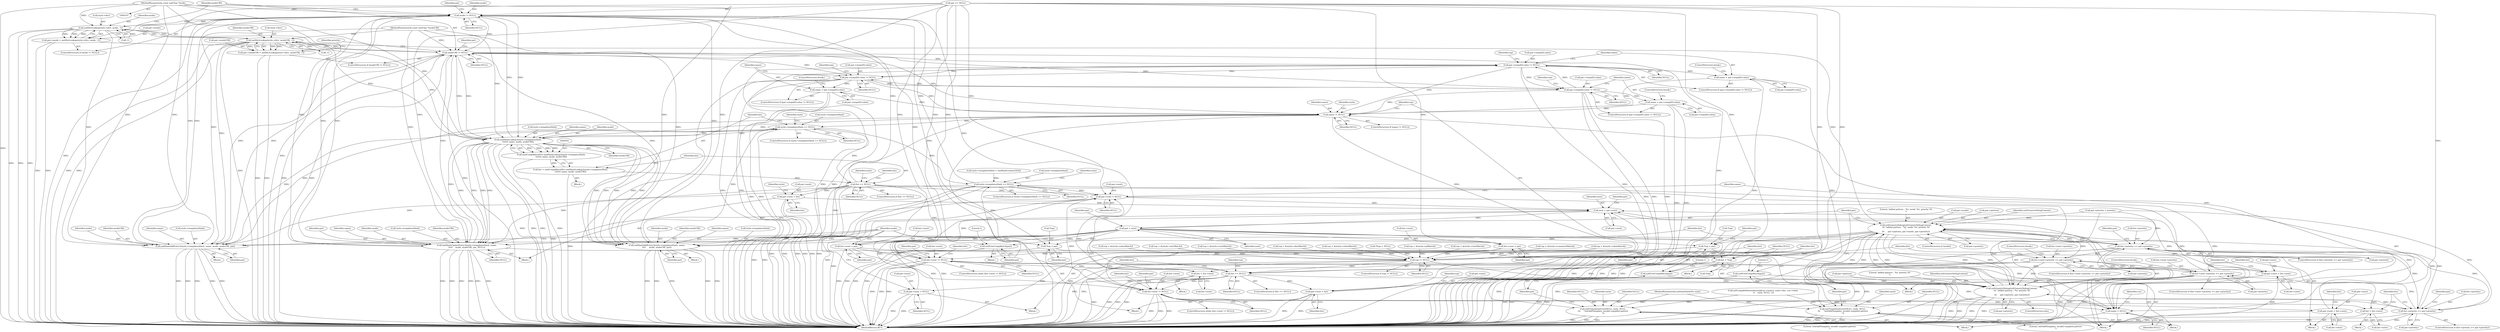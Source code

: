 digraph "0_Chrome_96dbafe288dbe2f0cc45fa3c39daf6d0c37acbab_23@pointer" {
"1000110" [label="(MethodParameterIn,const xmlChar *mode)"];
"1000264" [label="(Call,mode != NULL)"];
"1000271" [label="(Call,xmlDictLookup(style->dict, mode, -1))"];
"1000267" [label="(Call,pat->mode = xmlDictLookup(style->dict, mode, -1))"];
"1000679" [label="(Call,xsltGenericDebug(xsltGenericDebugContext,\n\t\t\t \"added pattern : '%s' mode '%s' priority %f\n\",\n\t\t\t     pat->pattern, pat->mode, pat->priority))"];
"1000526" [label="(Call,list->priority <= pat->priority)"];
"1000558" [label="(Call,list->next->priority <= pat->priority)"];
"1000638" [label="(Call,list->next->priority <= pat->priority)"];
"1000692" [label="(Call,xsltGenericDebug(xsltGenericDebugContext,\n\t\t\t \"added pattern : '%s' priority %f\n\",\n\t\t\t     pat->pattern, pat->priority))"];
"1000611" [label="(Call,list->priority <= pat->priority)"];
"1000286" [label="(Call,xmlDictLookup(style->dict, modeURI, -1))"];
"1000279" [label="(Call,modeURI != NULL)"];
"1000313" [label="(Call,pat->steps[0].value != NULL)"];
"1000322" [label="(Call,name = pat->steps[0].value)"];
"1000460" [label="(Call,name != NULL)"];
"1000465" [label="(Call,style->templatesHash == NULL)"];
"1000478" [label="(Call,style->templatesHash == NULL)"];
"1000254" [label="(Call,pat->next = NULL)"];
"1000249" [label="(Call,next = pat->next)"];
"1000701" [label="(Call,pat = next)"];
"1000381" [label="(Call,xsltFreeCompMatch(pat))"];
"1000484" [label="(Call,xsltFreeCompMatch(pat))"];
"1000489" [label="(Call,xmlHashAddEntry3(style->templatesHash, name, mode, modeURI, pat))"];
"1000515" [label="(Call,xmlHashAddEntry3(style->templatesHash, name,\n\t\t\t\t     mode, modeURI, pat))"];
"1000539" [label="(Call,xmlHashUpdateEntry3(style->templatesHash, name,\n\t\t\t\t\t    mode, modeURI, pat, NULL))"];
"1000259" [label="(Call,name = NULL)"];
"1000580" [label="(Call,list->next = pat)"];
"1000551" [label="(Call,list->next != NULL)"];
"1000568" [label="(Call,list = list->next)"];
"1000573" [label="(Call,pat->next = list->next)"];
"1000631" [label="(Call,list->next != NULL)"];
"1000648" [label="(Call,list = list->next)"];
"1000653" [label="(Call,pat->next = list->next)"];
"1000600" [label="(Call,*top = pat)"];
"1000591" [label="(Call,list = *top)"];
"1000596" [label="(Call,list == NULL)"];
"1000604" [label="(Call,pat->next = NULL)"];
"1000619" [label="(Call,pat->next = list)"];
"1000624" [label="(Call,*top = pat)"];
"1000660" [label="(Call,list->next = pat)"];
"1000672" [label="(Call,xsltFreeCompMatch(pat))"];
"1000503" [label="(Call,xmlHashLookup3(style->templatesHash,\n\t\t\t\t\t\t\t name, mode, modeURI))"];
"1000501" [label="(Call,(xsltCompMatchPtr) xmlHashLookup3(style->templatesHash,\n\t\t\t\t\t\t\t name, mode, modeURI))"];
"1000499" [label="(Call,list = (xsltCompMatchPtr) xmlHashLookup3(style->templatesHash,\n\t\t\t\t\t\t\t name, mode, modeURI))"];
"1000511" [label="(Call,list == NULL)"];
"1000534" [label="(Call,pat->next = list)"];
"1000587" [label="(Call,top != NULL)"];
"1000667" [label="(Call,xsltTransformError(NULL, style, NULL,\n\t\t\t     \"xsltAddTemplate: invalid compiled pattern\n\"))"];
"1000388" [label="(Call,pat->steps[0].value != NULL)"];
"1000397" [label="(Call,name = pat->steps[0].value)"];
"1000433" [label="(Call,pat->steps[0].value != NULL)"];
"1000442" [label="(Call,name = pat->steps[0].value)"];
"1000376" [label="(Call,xsltTransformError(NULL, style, NULL,\n\t\t\t     \"xsltAddTemplate: invalid compiled pattern\n\"))"];
"1000282" [label="(Call,pat->modeURI = xmlDictLookup(style->dict, modeURI, -1))"];
"1000587" [label="(Call,top != NULL)"];
"1000670" [label="(Identifier,NULL)"];
"1000604" [label="(Call,pat->next = NULL)"];
"1000538" [label="(Identifier,list)"];
"1000496" [label="(Identifier,pat)"];
"1000520" [label="(Identifier,mode)"];
"1000605" [label="(Call,pat->next)"];
"1000695" [label="(Call,pat->pattern)"];
"1000510" [label="(ControlStructure,if (list == NULL))"];
"1000701" [label="(Call,pat = next)"];
"1000295" [label="(Identifier,priority)"];
"1000433" [label="(Call,pat->steps[0].value != NULL)"];
"1000611" [label="(Call,list->priority <= pat->priority)"];
"1000588" [label="(Identifier,top)"];
"1000593" [label="(Call,*top)"];
"1000377" [label="(Identifier,NULL)"];
"1000464" [label="(ControlStructure,if (style->templatesHash == NULL))"];
"1000610" [label="(ControlStructure,if (list->priority <= pat->priority))"];
"1000521" [label="(Identifier,modeURI)"];
"1000546" [label="(Identifier,pat)"];
"1000108" [label="(MethodParameterIn,xsltStylesheetPtr style)"];
"1000677" [label="(ControlStructure,if (mode))"];
"1000310" [label="(Block,)"];
"1000396" [label="(Identifier,NULL)"];
"1000493" [label="(Identifier,name)"];
"1000557" [label="(ControlStructure,if (list->next->priority <= pat->priority))"];
"1000601" [label="(Call,*top)"];
"1000341" [label="(Call,top = &(style->elemMatch))"];
"1000378" [label="(Identifier,style)"];
"1000688" [label="(Call,pat->priority)"];
"1000269" [label="(Identifier,pat)"];
"1000512" [label="(Identifier,list)"];
"1000287" [label="(Call,style->dict)"];
"1000541" [label="(Identifier,style)"];
"1000258" [label="(Identifier,NULL)"];
"1000522" [label="(Identifier,pat)"];
"1000332" [label="(Call,top = &(style->attrMatch))"];
"1000681" [label="(Literal,\"added pattern : '%s' mode '%s' priority %f\n\")"];
"1000226" [label="(Call,xsltCompilePatternInternal(cur->match, style->doc, cur->elem,\n \t\t    style, NULL, 1))"];
"1000461" [label="(Identifier,name)"];
"1000321" [label="(Identifier,NULL)"];
"1000482" [label="(Identifier,NULL)"];
"1000488" [label="(Literal,1)"];
"1000387" [label="(ControlStructure,if (pat->steps[0].value != NULL))"];
"1000382" [label="(Identifier,pat)"];
"1000323" [label="(Identifier,name)"];
"1000397" [label="(Call,name = pat->steps[0].value)"];
"1000647" [label="(ControlStructure,break;)"];
"1000597" [label="(Identifier,list)"];
"1000291" [label="(Call,-1)"];
"1000280" [label="(Identifier,modeURI)"];
"1000333" [label="(Identifier,top)"];
"1000267" [label="(Call,pat->mode = xmlDictLookup(style->dict, mode, -1))"];
"1000702" [label="(Identifier,pat)"];
"1000692" [label="(Call,xsltGenericDebug(xsltGenericDebugContext,\n\t\t\t \"added pattern : '%s' priority %f\n\",\n\t\t\t     pat->pattern, pat->priority))"];
"1000514" [label="(Block,)"];
"1000575" [label="(Identifier,pat)"];
"1000477" [label="(ControlStructure,if (style->templatesHash == NULL))"];
"1000582" [label="(Identifier,list)"];
"1000530" [label="(Call,pat->priority)"];
"1000586" [label="(ControlStructure,if (top != NULL))"];
"1000460" [label="(Call,name != NULL)"];
"1000598" [label="(Identifier,NULL)"];
"1000621" [label="(Identifier,pat)"];
"1000650" [label="(Call,list->next)"];
"1000266" [label="(Identifier,NULL)"];
"1000581" [label="(Call,list->next)"];
"1000694" [label="(Literal,\"added pattern : '%s' priority %f\n\")"];
"1000469" [label="(Identifier,NULL)"];
"1000629" [label="(Block,)"];
"1000613" [label="(Identifier,list)"];
"1000483" [label="(Block,)"];
"1000490" [label="(Call,style->templatesHash)"];
"1000602" [label="(Identifier,top)"];
"1000413" [label="(ControlStructure,break;)"];
"1000453" [label="(Identifier,top)"];
"1000484" [label="(Call,xsltFreeCompMatch(pat))"];
"1000671" [label="(Literal,\"xsltAddTemplate: invalid compiled pattern\n\")"];
"1000462" [label="(Identifier,NULL)"];
"1000539" [label="(Call,xmlHashUpdateEntry3(style->templatesHash, name,\n\t\t\t\t\t    mode, modeURI, pat, NULL))"];
"1000654" [label="(Call,pat->next)"];
"1000517" [label="(Identifier,style)"];
"1000577" [label="(Call,list->next)"];
"1000661" [label="(Call,list->next)"];
"1000349" [label="(Call,top = &(style->rootMatch))"];
"1000644" [label="(Call,pat->priority)"];
"1000673" [label="(Identifier,pat)"];
"1000519" [label="(Identifier,name)"];
"1000498" [label="(Block,)"];
"1000564" [label="(Call,pat->priority)"];
"1000388" [label="(Call,pat->steps[0].value != NULL)"];
"1000543" [label="(Identifier,name)"];
"1000516" [label="(Call,style->templatesHash)"];
"1000528" [label="(Identifier,list)"];
"1000664" [label="(Identifier,pat)"];
"1000272" [label="(Call,style->dict)"];
"1000314" [label="(Call,pat->steps[0].value)"];
"1000251" [label="(Call,pat->next)"];
"1000698" [label="(Call,pat->priority)"];
"1000442" [label="(Call,name = pat->steps[0].value)"];
"1000471" [label="(Call,style->templatesHash = xmlHashCreate(1024))"];
"1000268" [label="(Call,pat->mode)"];
"1000264" [label="(Call,mode != NULL)"];
"1000111" [label="(MethodParameterIn,const xmlChar *modeURI)"];
"1000262" [label="(Identifier,cur)"];
"1000653" [label="(Call,pat->next = list->next)"];
"1000633" [label="(Identifier,list)"];
"1000494" [label="(Identifier,mode)"];
"1000381" [label="(Call,xsltFreeCompMatch(pat))"];
"1000256" [label="(Identifier,pat)"];
"1000443" [label="(Identifier,name)"];
"1000286" [label="(Call,xmlDictLookup(style->dict, modeURI, -1))"];
"1000283" [label="(Call,pat->modeURI)"];
"1000672" [label="(Call,xsltFreeCompMatch(pat))"];
"1000504" [label="(Call,style->templatesHash)"];
"1000703" [label="(Identifier,next)"];
"1000630" [label="(ControlStructure,while (list->next != NULL))"];
"1000284" [label="(Identifier,pat)"];
"1000637" [label="(ControlStructure,if (list->next->priority <= pat->priority))"];
"1000657" [label="(Call,list->next)"];
"1000623" [label="(Identifier,list)"];
"1000544" [label="(Identifier,mode)"];
"1000408" [label="(Identifier,top)"];
"1000626" [label="(Identifier,top)"];
"1000385" [label="(Literal,1)"];
"1000552" [label="(Call,list->next)"];
"1000110" [label="(MethodParameterIn,const xmlChar *mode)"];
"1000591" [label="(Call,list = *top)"];
"1000693" [label="(Identifier,xsltGenericDebugContext)"];
"1000250" [label="(Identifier,next)"];
"1000495" [label="(Identifier,modeURI)"];
"1000526" [label="(Call,list->priority <= pat->priority)"];
"1000641" [label="(Identifier,list)"];
"1000662" [label="(Identifier,list)"];
"1000249" [label="(Call,next = pat->next)"];
"1000691" [label="(ControlStructure,else)"];
"1000608" [label="(Identifier,NULL)"];
"1000357" [label="(Call,top = &(style->keyMatch))"];
"1000313" [label="(Call,pat->steps[0].value != NULL)"];
"1000584" [label="(Identifier,pat)"];
"1000590" [label="(Block,)"];
"1000281" [label="(Identifier,NULL)"];
"1000620" [label="(Call,pat->next)"];
"1000500" [label="(Identifier,list)"];
"1000589" [label="(Identifier,NULL)"];
"1000322" [label="(Call,name = pat->steps[0].value)"];
"1000706" [label="(MethodReturn,RET)"];
"1000676" [label="(Literal,1)"];
"1000596" [label="(Call,list == NULL)"];
"1000276" [label="(Call,-1)"];
"1000685" [label="(Call,pat->mode)"];
"1000624" [label="(Call,*top = pat)"];
"1000667" [label="(Call,xsltTransformError(NULL, style, NULL,\n\t\t\t     \"xsltAddTemplate: invalid compiled pattern\n\"))"];
"1000507" [label="(Identifier,name)"];
"1000255" [label="(Call,pat->next)"];
"1000260" [label="(Identifier,name)"];
"1000467" [label="(Identifier,style)"];
"1000432" [label="(ControlStructure,if (pat->steps[0].value != NULL))"];
"1000595" [label="(ControlStructure,if (list == NULL))"];
"1000367" [label="(Call,top = &(style->elemMatch))"];
"1000612" [label="(Call,list->priority)"];
"1000527" [label="(Call,list->priority)"];
"1000511" [label="(Call,list == NULL)"];
"1000569" [label="(Identifier,list)"];
"1000638" [label="(Call,list->next->priority <= pat->priority)"];
"1000525" [label="(ControlStructure,if (list->priority <= pat->priority))"];
"1000567" [label="(ControlStructure,break;)"];
"1000549" [label="(Block,)"];
"1000380" [label="(Literal,\"xsltAddTemplate: invalid compiled pattern\n\")"];
"1000265" [label="(Identifier,mode)"];
"1000550" [label="(ControlStructure,while (list->next != NULL))"];
"1000275" [label="(Identifier,mode)"];
"1000509" [label="(Identifier,modeURI)"];
"1000444" [label="(Call,pat->steps[0].value)"];
"1000547" [label="(Identifier,NULL)"];
"1000540" [label="(Call,style->templatesHash)"];
"1000338" [label="(ControlStructure,break;)"];
"1000678" [label="(Identifier,mode)"];
"1000666" [label="(Block,)"];
"1000379" [label="(Identifier,NULL)"];
"1000533" [label="(Block,)"];
"1000655" [label="(Identifier,pat)"];
"1000489" [label="(Call,xmlHashAddEntry3(style->templatesHash, name, mode, modeURI, pat))"];
"1000479" [label="(Call,style->templatesHash)"];
"1000600" [label="(Call,*top = pat)"];
"1000515" [label="(Call,xmlHashAddEntry3(style->templatesHash, name,\n\t\t\t\t     mode, modeURI, pat))"];
"1000290" [label="(Identifier,modeURI)"];
"1000625" [label="(Call,*top)"];
"1000513" [label="(Identifier,NULL)"];
"1000459" [label="(ControlStructure,if (name != NULL))"];
"1000574" [label="(Call,pat->next)"];
"1000508" [label="(Identifier,mode)"];
"1000627" [label="(Identifier,pat)"];
"1000648" [label="(Call,list = list->next)"];
"1000473" [label="(Identifier,style)"];
"1000561" [label="(Identifier,list)"];
"1000117" [label="(Call,**top = NULL)"];
"1000247" [label="(Identifier,pat)"];
"1000501" [label="(Call,(xsltCompMatchPtr) xmlHashLookup3(style->templatesHash,\n\t\t\t\t\t\t\t name, mode, modeURI))"];
"1000553" [label="(Identifier,list)"];
"1000470" [label="(Block,)"];
"1000491" [label="(Identifier,style)"];
"1000580" [label="(Call,list->next = pat)"];
"1000599" [label="(Block,)"];
"1000618" [label="(Block,)"];
"1000407" [label="(Call,top = &(style->piMatch))"];
"1000668" [label="(Identifier,NULL)"];
"1000423" [label="(Call,top = &(style->textMatch))"];
"1000248" [label="(Block,)"];
"1000263" [label="(ControlStructure,if (mode != NULL))"];
"1000639" [label="(Call,list->next->priority)"];
"1000240" [label="(Call,pat == NULL)"];
"1000631" [label="(Call,list->next != NULL)"];
"1000679" [label="(Call,xsltGenericDebug(xsltGenericDebugContext,\n\t\t\t \"added pattern : '%s' mode '%s' priority %f\n\",\n\t\t\t     pat->pattern, pat->mode, pat->priority))"];
"1000551" [label="(Call,list->next != NULL)"];
"1000555" [label="(Identifier,NULL)"];
"1000415" [label="(Call,top = &(style->commentMatch))"];
"1000399" [label="(Call,pat->steps[0].value)"];
"1000324" [label="(Call,pat->steps[0].value)"];
"1000271" [label="(Call,xmlDictLookup(style->dict, mode, -1))"];
"1000376" [label="(Call,xsltTransformError(NULL, style, NULL,\n\t\t\t     \"xsltAddTemplate: invalid compiled pattern\n\"))"];
"1000466" [label="(Call,style->templatesHash)"];
"1000254" [label="(Call,pat->next = NULL)"];
"1000619" [label="(Call,pat->next = list)"];
"1000312" [label="(ControlStructure,if (pat->steps[0].value != NULL))"];
"1000636" [label="(Block,)"];
"1000545" [label="(Identifier,modeURI)"];
"1000499" [label="(Call,list = (xsltCompMatchPtr) xmlHashLookup3(style->templatesHash,\n\t\t\t\t\t\t\t name, mode, modeURI))"];
"1000297" [label="(Call,pat->priority = priority)"];
"1000282" [label="(Call,pat->modeURI = xmlDictLookup(style->dict, modeURI, -1))"];
"1000649" [label="(Identifier,list)"];
"1000478" [label="(Call,style->templatesHash == NULL)"];
"1000535" [label="(Call,pat->next)"];
"1000503" [label="(Call,xmlHashLookup3(style->templatesHash,\n\t\t\t\t\t\t\t name, mode, modeURI))"];
"1000556" [label="(Block,)"];
"1000278" [label="(ControlStructure,if (modeURI != NULL))"];
"1000279" [label="(Call,modeURI != NULL)"];
"1000261" [label="(Identifier,NULL)"];
"1000398" [label="(Identifier,name)"];
"1000558" [label="(Call,list->next->priority <= pat->priority)"];
"1000570" [label="(Call,list->next)"];
"1000632" [label="(Call,list->next)"];
"1000682" [label="(Call,pat->pattern)"];
"1000434" [label="(Call,pat->steps[0].value)"];
"1000458" [label="(ControlStructure,break;)"];
"1000259" [label="(Call,name = NULL)"];
"1000635" [label="(Identifier,NULL)"];
"1000568" [label="(Call,list = list->next)"];
"1000680" [label="(Identifier,xsltGenericDebugContext)"];
"1000573" [label="(Call,pat->next = list->next)"];
"1000465" [label="(Call,style->templatesHash == NULL)"];
"1000669" [label="(Identifier,style)"];
"1000441" [label="(Identifier,NULL)"];
"1000536" [label="(Identifier,pat)"];
"1000452" [label="(Call,top = &(style->elemMatch))"];
"1000592" [label="(Identifier,list)"];
"1000389" [label="(Call,pat->steps[0].value)"];
"1000606" [label="(Identifier,pat)"];
"1000485" [label="(Identifier,pat)"];
"1000603" [label="(Identifier,pat)"];
"1000559" [label="(Call,list->next->priority)"];
"1000534" [label="(Call,pat->next = list)"];
"1000615" [label="(Call,pat->priority)"];
"1000660" [label="(Call,list->next = pat)"];
"1000110" -> "1000107"  [label="AST: "];
"1000110" -> "1000706"  [label="DDG: "];
"1000110" -> "1000264"  [label="DDG: "];
"1000110" -> "1000271"  [label="DDG: "];
"1000110" -> "1000489"  [label="DDG: "];
"1000110" -> "1000503"  [label="DDG: "];
"1000110" -> "1000515"  [label="DDG: "];
"1000110" -> "1000539"  [label="DDG: "];
"1000264" -> "1000263"  [label="AST: "];
"1000264" -> "1000266"  [label="CFG: "];
"1000265" -> "1000264"  [label="AST: "];
"1000266" -> "1000264"  [label="AST: "];
"1000269" -> "1000264"  [label="CFG: "];
"1000280" -> "1000264"  [label="CFG: "];
"1000264" -> "1000706"  [label="DDG: "];
"1000264" -> "1000706"  [label="DDG: "];
"1000515" -> "1000264"  [label="DDG: "];
"1000271" -> "1000264"  [label="DDG: "];
"1000489" -> "1000264"  [label="DDG: "];
"1000539" -> "1000264"  [label="DDG: "];
"1000539" -> "1000264"  [label="DDG: "];
"1000503" -> "1000264"  [label="DDG: "];
"1000596" -> "1000264"  [label="DDG: "];
"1000511" -> "1000264"  [label="DDG: "];
"1000631" -> "1000264"  [label="DDG: "];
"1000240" -> "1000264"  [label="DDG: "];
"1000478" -> "1000264"  [label="DDG: "];
"1000551" -> "1000264"  [label="DDG: "];
"1000264" -> "1000271"  [label="DDG: "];
"1000264" -> "1000279"  [label="DDG: "];
"1000264" -> "1000489"  [label="DDG: "];
"1000264" -> "1000503"  [label="DDG: "];
"1000271" -> "1000267"  [label="AST: "];
"1000271" -> "1000276"  [label="CFG: "];
"1000272" -> "1000271"  [label="AST: "];
"1000275" -> "1000271"  [label="AST: "];
"1000276" -> "1000271"  [label="AST: "];
"1000267" -> "1000271"  [label="CFG: "];
"1000271" -> "1000706"  [label="DDG: "];
"1000271" -> "1000706"  [label="DDG: "];
"1000271" -> "1000706"  [label="DDG: "];
"1000271" -> "1000267"  [label="DDG: "];
"1000271" -> "1000267"  [label="DDG: "];
"1000271" -> "1000267"  [label="DDG: "];
"1000286" -> "1000271"  [label="DDG: "];
"1000276" -> "1000271"  [label="DDG: "];
"1000271" -> "1000286"  [label="DDG: "];
"1000271" -> "1000489"  [label="DDG: "];
"1000271" -> "1000503"  [label="DDG: "];
"1000267" -> "1000263"  [label="AST: "];
"1000268" -> "1000267"  [label="AST: "];
"1000280" -> "1000267"  [label="CFG: "];
"1000267" -> "1000706"  [label="DDG: "];
"1000267" -> "1000706"  [label="DDG: "];
"1000267" -> "1000679"  [label="DDG: "];
"1000679" -> "1000677"  [label="AST: "];
"1000679" -> "1000688"  [label="CFG: "];
"1000680" -> "1000679"  [label="AST: "];
"1000681" -> "1000679"  [label="AST: "];
"1000682" -> "1000679"  [label="AST: "];
"1000685" -> "1000679"  [label="AST: "];
"1000688" -> "1000679"  [label="AST: "];
"1000702" -> "1000679"  [label="CFG: "];
"1000679" -> "1000706"  [label="DDG: "];
"1000679" -> "1000706"  [label="DDG: "];
"1000679" -> "1000706"  [label="DDG: "];
"1000679" -> "1000706"  [label="DDG: "];
"1000679" -> "1000706"  [label="DDG: "];
"1000679" -> "1000526"  [label="DDG: "];
"1000679" -> "1000611"  [label="DDG: "];
"1000692" -> "1000679"  [label="DDG: "];
"1000692" -> "1000679"  [label="DDG: "];
"1000692" -> "1000679"  [label="DDG: "];
"1000297" -> "1000679"  [label="DDG: "];
"1000638" -> "1000679"  [label="DDG: "];
"1000611" -> "1000679"  [label="DDG: "];
"1000526" -> "1000679"  [label="DDG: "];
"1000558" -> "1000679"  [label="DDG: "];
"1000679" -> "1000692"  [label="DDG: "];
"1000679" -> "1000692"  [label="DDG: "];
"1000679" -> "1000692"  [label="DDG: "];
"1000526" -> "1000525"  [label="AST: "];
"1000526" -> "1000530"  [label="CFG: "];
"1000527" -> "1000526"  [label="AST: "];
"1000530" -> "1000526"  [label="AST: "];
"1000536" -> "1000526"  [label="CFG: "];
"1000553" -> "1000526"  [label="CFG: "];
"1000526" -> "1000706"  [label="DDG: "];
"1000526" -> "1000706"  [label="DDG: "];
"1000611" -> "1000526"  [label="DDG: "];
"1000297" -> "1000526"  [label="DDG: "];
"1000692" -> "1000526"  [label="DDG: "];
"1000526" -> "1000558"  [label="DDG: "];
"1000526" -> "1000611"  [label="DDG: "];
"1000526" -> "1000692"  [label="DDG: "];
"1000558" -> "1000557"  [label="AST: "];
"1000558" -> "1000564"  [label="CFG: "];
"1000559" -> "1000558"  [label="AST: "];
"1000564" -> "1000558"  [label="AST: "];
"1000567" -> "1000558"  [label="CFG: "];
"1000569" -> "1000558"  [label="CFG: "];
"1000558" -> "1000706"  [label="DDG: "];
"1000558" -> "1000706"  [label="DDG: "];
"1000558" -> "1000706"  [label="DDG: "];
"1000638" -> "1000558"  [label="DDG: "];
"1000558" -> "1000638"  [label="DDG: "];
"1000558" -> "1000692"  [label="DDG: "];
"1000638" -> "1000637"  [label="AST: "];
"1000638" -> "1000644"  [label="CFG: "];
"1000639" -> "1000638"  [label="AST: "];
"1000644" -> "1000638"  [label="AST: "];
"1000647" -> "1000638"  [label="CFG: "];
"1000649" -> "1000638"  [label="CFG: "];
"1000638" -> "1000706"  [label="DDG: "];
"1000638" -> "1000706"  [label="DDG: "];
"1000638" -> "1000706"  [label="DDG: "];
"1000611" -> "1000638"  [label="DDG: "];
"1000638" -> "1000692"  [label="DDG: "];
"1000692" -> "1000691"  [label="AST: "];
"1000692" -> "1000698"  [label="CFG: "];
"1000693" -> "1000692"  [label="AST: "];
"1000694" -> "1000692"  [label="AST: "];
"1000695" -> "1000692"  [label="AST: "];
"1000698" -> "1000692"  [label="AST: "];
"1000702" -> "1000692"  [label="CFG: "];
"1000692" -> "1000706"  [label="DDG: "];
"1000692" -> "1000706"  [label="DDG: "];
"1000692" -> "1000706"  [label="DDG: "];
"1000692" -> "1000706"  [label="DDG: "];
"1000692" -> "1000611"  [label="DDG: "];
"1000297" -> "1000692"  [label="DDG: "];
"1000611" -> "1000692"  [label="DDG: "];
"1000611" -> "1000610"  [label="AST: "];
"1000611" -> "1000615"  [label="CFG: "];
"1000612" -> "1000611"  [label="AST: "];
"1000615" -> "1000611"  [label="AST: "];
"1000621" -> "1000611"  [label="CFG: "];
"1000633" -> "1000611"  [label="CFG: "];
"1000611" -> "1000706"  [label="DDG: "];
"1000611" -> "1000706"  [label="DDG: "];
"1000297" -> "1000611"  [label="DDG: "];
"1000286" -> "1000282"  [label="AST: "];
"1000286" -> "1000291"  [label="CFG: "];
"1000287" -> "1000286"  [label="AST: "];
"1000290" -> "1000286"  [label="AST: "];
"1000291" -> "1000286"  [label="AST: "];
"1000282" -> "1000286"  [label="CFG: "];
"1000286" -> "1000706"  [label="DDG: "];
"1000286" -> "1000706"  [label="DDG: "];
"1000286" -> "1000706"  [label="DDG: "];
"1000286" -> "1000279"  [label="DDG: "];
"1000286" -> "1000282"  [label="DDG: "];
"1000286" -> "1000282"  [label="DDG: "];
"1000286" -> "1000282"  [label="DDG: "];
"1000279" -> "1000286"  [label="DDG: "];
"1000111" -> "1000286"  [label="DDG: "];
"1000291" -> "1000286"  [label="DDG: "];
"1000286" -> "1000489"  [label="DDG: "];
"1000286" -> "1000503"  [label="DDG: "];
"1000279" -> "1000278"  [label="AST: "];
"1000279" -> "1000281"  [label="CFG: "];
"1000280" -> "1000279"  [label="AST: "];
"1000281" -> "1000279"  [label="AST: "];
"1000284" -> "1000279"  [label="CFG: "];
"1000295" -> "1000279"  [label="CFG: "];
"1000279" -> "1000706"  [label="DDG: "];
"1000279" -> "1000706"  [label="DDG: "];
"1000279" -> "1000706"  [label="DDG: "];
"1000503" -> "1000279"  [label="DDG: "];
"1000489" -> "1000279"  [label="DDG: "];
"1000515" -> "1000279"  [label="DDG: "];
"1000539" -> "1000279"  [label="DDG: "];
"1000111" -> "1000279"  [label="DDG: "];
"1000279" -> "1000313"  [label="DDG: "];
"1000279" -> "1000376"  [label="DDG: "];
"1000279" -> "1000388"  [label="DDG: "];
"1000279" -> "1000433"  [label="DDG: "];
"1000279" -> "1000460"  [label="DDG: "];
"1000279" -> "1000489"  [label="DDG: "];
"1000279" -> "1000503"  [label="DDG: "];
"1000313" -> "1000312"  [label="AST: "];
"1000313" -> "1000321"  [label="CFG: "];
"1000314" -> "1000313"  [label="AST: "];
"1000321" -> "1000313"  [label="AST: "];
"1000323" -> "1000313"  [label="CFG: "];
"1000333" -> "1000313"  [label="CFG: "];
"1000313" -> "1000706"  [label="DDG: "];
"1000313" -> "1000706"  [label="DDG: "];
"1000313" -> "1000706"  [label="DDG: "];
"1000388" -> "1000313"  [label="DDG: "];
"1000433" -> "1000313"  [label="DDG: "];
"1000313" -> "1000322"  [label="DDG: "];
"1000313" -> "1000388"  [label="DDG: "];
"1000313" -> "1000433"  [label="DDG: "];
"1000313" -> "1000460"  [label="DDG: "];
"1000322" -> "1000312"  [label="AST: "];
"1000322" -> "1000324"  [label="CFG: "];
"1000323" -> "1000322"  [label="AST: "];
"1000324" -> "1000322"  [label="AST: "];
"1000338" -> "1000322"  [label="CFG: "];
"1000322" -> "1000706"  [label="DDG: "];
"1000322" -> "1000706"  [label="DDG: "];
"1000322" -> "1000460"  [label="DDG: "];
"1000460" -> "1000459"  [label="AST: "];
"1000460" -> "1000462"  [label="CFG: "];
"1000461" -> "1000460"  [label="AST: "];
"1000462" -> "1000460"  [label="AST: "];
"1000467" -> "1000460"  [label="CFG: "];
"1000588" -> "1000460"  [label="CFG: "];
"1000460" -> "1000706"  [label="DDG: "];
"1000460" -> "1000706"  [label="DDG: "];
"1000259" -> "1000460"  [label="DDG: "];
"1000442" -> "1000460"  [label="DDG: "];
"1000397" -> "1000460"  [label="DDG: "];
"1000388" -> "1000460"  [label="DDG: "];
"1000433" -> "1000460"  [label="DDG: "];
"1000460" -> "1000465"  [label="DDG: "];
"1000460" -> "1000489"  [label="DDG: "];
"1000460" -> "1000503"  [label="DDG: "];
"1000460" -> "1000587"  [label="DDG: "];
"1000465" -> "1000464"  [label="AST: "];
"1000465" -> "1000469"  [label="CFG: "];
"1000466" -> "1000465"  [label="AST: "];
"1000469" -> "1000465"  [label="AST: "];
"1000473" -> "1000465"  [label="CFG: "];
"1000500" -> "1000465"  [label="CFG: "];
"1000465" -> "1000706"  [label="DDG: "];
"1000539" -> "1000465"  [label="DDG: "];
"1000515" -> "1000465"  [label="DDG: "];
"1000489" -> "1000465"  [label="DDG: "];
"1000503" -> "1000465"  [label="DDG: "];
"1000465" -> "1000478"  [label="DDG: "];
"1000465" -> "1000503"  [label="DDG: "];
"1000465" -> "1000511"  [label="DDG: "];
"1000478" -> "1000477"  [label="AST: "];
"1000478" -> "1000482"  [label="CFG: "];
"1000479" -> "1000478"  [label="AST: "];
"1000482" -> "1000478"  [label="AST: "];
"1000485" -> "1000478"  [label="CFG: "];
"1000491" -> "1000478"  [label="CFG: "];
"1000478" -> "1000706"  [label="DDG: "];
"1000478" -> "1000706"  [label="DDG: "];
"1000478" -> "1000706"  [label="DDG: "];
"1000478" -> "1000254"  [label="DDG: "];
"1000478" -> "1000259"  [label="DDG: "];
"1000471" -> "1000478"  [label="DDG: "];
"1000478" -> "1000489"  [label="DDG: "];
"1000254" -> "1000248"  [label="AST: "];
"1000254" -> "1000258"  [label="CFG: "];
"1000255" -> "1000254"  [label="AST: "];
"1000258" -> "1000254"  [label="AST: "];
"1000260" -> "1000254"  [label="CFG: "];
"1000254" -> "1000706"  [label="DDG: "];
"1000254" -> "1000249"  [label="DDG: "];
"1000596" -> "1000254"  [label="DDG: "];
"1000511" -> "1000254"  [label="DDG: "];
"1000631" -> "1000254"  [label="DDG: "];
"1000539" -> "1000254"  [label="DDG: "];
"1000240" -> "1000254"  [label="DDG: "];
"1000551" -> "1000254"  [label="DDG: "];
"1000249" -> "1000248"  [label="AST: "];
"1000249" -> "1000251"  [label="CFG: "];
"1000250" -> "1000249"  [label="AST: "];
"1000251" -> "1000249"  [label="AST: "];
"1000256" -> "1000249"  [label="CFG: "];
"1000249" -> "1000706"  [label="DDG: "];
"1000573" -> "1000249"  [label="DDG: "];
"1000604" -> "1000249"  [label="DDG: "];
"1000619" -> "1000249"  [label="DDG: "];
"1000653" -> "1000249"  [label="DDG: "];
"1000534" -> "1000249"  [label="DDG: "];
"1000249" -> "1000701"  [label="DDG: "];
"1000701" -> "1000248"  [label="AST: "];
"1000701" -> "1000703"  [label="CFG: "];
"1000702" -> "1000701"  [label="AST: "];
"1000703" -> "1000701"  [label="AST: "];
"1000247" -> "1000701"  [label="CFG: "];
"1000701" -> "1000706"  [label="DDG: "];
"1000701" -> "1000706"  [label="DDG: "];
"1000701" -> "1000381"  [label="DDG: "];
"1000701" -> "1000484"  [label="DDG: "];
"1000701" -> "1000489"  [label="DDG: "];
"1000701" -> "1000515"  [label="DDG: "];
"1000701" -> "1000539"  [label="DDG: "];
"1000701" -> "1000580"  [label="DDG: "];
"1000701" -> "1000600"  [label="DDG: "];
"1000701" -> "1000624"  [label="DDG: "];
"1000701" -> "1000660"  [label="DDG: "];
"1000701" -> "1000672"  [label="DDG: "];
"1000381" -> "1000310"  [label="AST: "];
"1000381" -> "1000382"  [label="CFG: "];
"1000382" -> "1000381"  [label="AST: "];
"1000385" -> "1000381"  [label="CFG: "];
"1000381" -> "1000706"  [label="DDG: "];
"1000381" -> "1000706"  [label="DDG: "];
"1000240" -> "1000381"  [label="DDG: "];
"1000484" -> "1000483"  [label="AST: "];
"1000484" -> "1000485"  [label="CFG: "];
"1000485" -> "1000484"  [label="AST: "];
"1000488" -> "1000484"  [label="CFG: "];
"1000484" -> "1000706"  [label="DDG: "];
"1000484" -> "1000706"  [label="DDG: "];
"1000240" -> "1000484"  [label="DDG: "];
"1000489" -> "1000470"  [label="AST: "];
"1000489" -> "1000496"  [label="CFG: "];
"1000490" -> "1000489"  [label="AST: "];
"1000493" -> "1000489"  [label="AST: "];
"1000494" -> "1000489"  [label="AST: "];
"1000495" -> "1000489"  [label="AST: "];
"1000496" -> "1000489"  [label="AST: "];
"1000678" -> "1000489"  [label="CFG: "];
"1000489" -> "1000706"  [label="DDG: "];
"1000489" -> "1000706"  [label="DDG: "];
"1000489" -> "1000706"  [label="DDG: "];
"1000489" -> "1000706"  [label="DDG: "];
"1000489" -> "1000706"  [label="DDG: "];
"1000111" -> "1000489"  [label="DDG: "];
"1000240" -> "1000489"  [label="DDG: "];
"1000515" -> "1000514"  [label="AST: "];
"1000515" -> "1000522"  [label="CFG: "];
"1000516" -> "1000515"  [label="AST: "];
"1000519" -> "1000515"  [label="AST: "];
"1000520" -> "1000515"  [label="AST: "];
"1000521" -> "1000515"  [label="AST: "];
"1000522" -> "1000515"  [label="AST: "];
"1000678" -> "1000515"  [label="CFG: "];
"1000515" -> "1000706"  [label="DDG: "];
"1000515" -> "1000706"  [label="DDG: "];
"1000515" -> "1000706"  [label="DDG: "];
"1000515" -> "1000706"  [label="DDG: "];
"1000515" -> "1000706"  [label="DDG: "];
"1000503" -> "1000515"  [label="DDG: "];
"1000503" -> "1000515"  [label="DDG: "];
"1000503" -> "1000515"  [label="DDG: "];
"1000503" -> "1000515"  [label="DDG: "];
"1000111" -> "1000515"  [label="DDG: "];
"1000240" -> "1000515"  [label="DDG: "];
"1000539" -> "1000533"  [label="AST: "];
"1000539" -> "1000547"  [label="CFG: "];
"1000540" -> "1000539"  [label="AST: "];
"1000543" -> "1000539"  [label="AST: "];
"1000544" -> "1000539"  [label="AST: "];
"1000545" -> "1000539"  [label="AST: "];
"1000546" -> "1000539"  [label="AST: "];
"1000547" -> "1000539"  [label="AST: "];
"1000678" -> "1000539"  [label="CFG: "];
"1000539" -> "1000706"  [label="DDG: "];
"1000539" -> "1000706"  [label="DDG: "];
"1000539" -> "1000706"  [label="DDG: "];
"1000539" -> "1000706"  [label="DDG: "];
"1000539" -> "1000706"  [label="DDG: "];
"1000539" -> "1000706"  [label="DDG: "];
"1000539" -> "1000259"  [label="DDG: "];
"1000503" -> "1000539"  [label="DDG: "];
"1000503" -> "1000539"  [label="DDG: "];
"1000503" -> "1000539"  [label="DDG: "];
"1000503" -> "1000539"  [label="DDG: "];
"1000111" -> "1000539"  [label="DDG: "];
"1000240" -> "1000539"  [label="DDG: "];
"1000511" -> "1000539"  [label="DDG: "];
"1000259" -> "1000248"  [label="AST: "];
"1000259" -> "1000261"  [label="CFG: "];
"1000260" -> "1000259"  [label="AST: "];
"1000261" -> "1000259"  [label="AST: "];
"1000262" -> "1000259"  [label="CFG: "];
"1000259" -> "1000706"  [label="DDG: "];
"1000596" -> "1000259"  [label="DDG: "];
"1000511" -> "1000259"  [label="DDG: "];
"1000631" -> "1000259"  [label="DDG: "];
"1000240" -> "1000259"  [label="DDG: "];
"1000551" -> "1000259"  [label="DDG: "];
"1000580" -> "1000549"  [label="AST: "];
"1000580" -> "1000584"  [label="CFG: "];
"1000581" -> "1000580"  [label="AST: "];
"1000584" -> "1000580"  [label="AST: "];
"1000678" -> "1000580"  [label="CFG: "];
"1000580" -> "1000706"  [label="DDG: "];
"1000580" -> "1000551"  [label="DDG: "];
"1000240" -> "1000580"  [label="DDG: "];
"1000580" -> "1000631"  [label="DDG: "];
"1000551" -> "1000550"  [label="AST: "];
"1000551" -> "1000555"  [label="CFG: "];
"1000552" -> "1000551"  [label="AST: "];
"1000555" -> "1000551"  [label="AST: "];
"1000561" -> "1000551"  [label="CFG: "];
"1000575" -> "1000551"  [label="CFG: "];
"1000551" -> "1000706"  [label="DDG: "];
"1000551" -> "1000706"  [label="DDG: "];
"1000551" -> "1000706"  [label="DDG: "];
"1000660" -> "1000551"  [label="DDG: "];
"1000511" -> "1000551"  [label="DDG: "];
"1000551" -> "1000568"  [label="DDG: "];
"1000551" -> "1000573"  [label="DDG: "];
"1000568" -> "1000556"  [label="AST: "];
"1000568" -> "1000570"  [label="CFG: "];
"1000569" -> "1000568"  [label="AST: "];
"1000570" -> "1000568"  [label="AST: "];
"1000553" -> "1000568"  [label="CFG: "];
"1000568" -> "1000706"  [label="DDG: "];
"1000573" -> "1000549"  [label="AST: "];
"1000573" -> "1000577"  [label="CFG: "];
"1000574" -> "1000573"  [label="AST: "];
"1000577" -> "1000573"  [label="AST: "];
"1000582" -> "1000573"  [label="CFG: "];
"1000573" -> "1000706"  [label="DDG: "];
"1000631" -> "1000630"  [label="AST: "];
"1000631" -> "1000635"  [label="CFG: "];
"1000632" -> "1000631"  [label="AST: "];
"1000635" -> "1000631"  [label="AST: "];
"1000641" -> "1000631"  [label="CFG: "];
"1000655" -> "1000631"  [label="CFG: "];
"1000631" -> "1000706"  [label="DDG: "];
"1000631" -> "1000706"  [label="DDG: "];
"1000631" -> "1000706"  [label="DDG: "];
"1000660" -> "1000631"  [label="DDG: "];
"1000596" -> "1000631"  [label="DDG: "];
"1000631" -> "1000648"  [label="DDG: "];
"1000631" -> "1000653"  [label="DDG: "];
"1000648" -> "1000636"  [label="AST: "];
"1000648" -> "1000650"  [label="CFG: "];
"1000649" -> "1000648"  [label="AST: "];
"1000650" -> "1000648"  [label="AST: "];
"1000633" -> "1000648"  [label="CFG: "];
"1000648" -> "1000706"  [label="DDG: "];
"1000653" -> "1000629"  [label="AST: "];
"1000653" -> "1000657"  [label="CFG: "];
"1000654" -> "1000653"  [label="AST: "];
"1000657" -> "1000653"  [label="AST: "];
"1000662" -> "1000653"  [label="CFG: "];
"1000653" -> "1000706"  [label="DDG: "];
"1000600" -> "1000599"  [label="AST: "];
"1000600" -> "1000603"  [label="CFG: "];
"1000601" -> "1000600"  [label="AST: "];
"1000603" -> "1000600"  [label="AST: "];
"1000606" -> "1000600"  [label="CFG: "];
"1000600" -> "1000706"  [label="DDG: "];
"1000600" -> "1000591"  [label="DDG: "];
"1000240" -> "1000600"  [label="DDG: "];
"1000591" -> "1000590"  [label="AST: "];
"1000591" -> "1000593"  [label="CFG: "];
"1000592" -> "1000591"  [label="AST: "];
"1000593" -> "1000591"  [label="AST: "];
"1000597" -> "1000591"  [label="CFG: "];
"1000591" -> "1000706"  [label="DDG: "];
"1000624" -> "1000591"  [label="DDG: "];
"1000591" -> "1000596"  [label="DDG: "];
"1000596" -> "1000595"  [label="AST: "];
"1000596" -> "1000598"  [label="CFG: "];
"1000597" -> "1000596"  [label="AST: "];
"1000598" -> "1000596"  [label="AST: "];
"1000602" -> "1000596"  [label="CFG: "];
"1000613" -> "1000596"  [label="CFG: "];
"1000596" -> "1000706"  [label="DDG: "];
"1000596" -> "1000706"  [label="DDG: "];
"1000596" -> "1000706"  [label="DDG: "];
"1000587" -> "1000596"  [label="DDG: "];
"1000596" -> "1000604"  [label="DDG: "];
"1000596" -> "1000619"  [label="DDG: "];
"1000604" -> "1000599"  [label="AST: "];
"1000604" -> "1000608"  [label="CFG: "];
"1000605" -> "1000604"  [label="AST: "];
"1000608" -> "1000604"  [label="AST: "];
"1000678" -> "1000604"  [label="CFG: "];
"1000604" -> "1000706"  [label="DDG: "];
"1000604" -> "1000706"  [label="DDG: "];
"1000619" -> "1000618"  [label="AST: "];
"1000619" -> "1000623"  [label="CFG: "];
"1000620" -> "1000619"  [label="AST: "];
"1000623" -> "1000619"  [label="AST: "];
"1000626" -> "1000619"  [label="CFG: "];
"1000619" -> "1000706"  [label="DDG: "];
"1000619" -> "1000706"  [label="DDG: "];
"1000624" -> "1000618"  [label="AST: "];
"1000624" -> "1000627"  [label="CFG: "];
"1000625" -> "1000624"  [label="AST: "];
"1000627" -> "1000624"  [label="AST: "];
"1000678" -> "1000624"  [label="CFG: "];
"1000624" -> "1000706"  [label="DDG: "];
"1000240" -> "1000624"  [label="DDG: "];
"1000660" -> "1000629"  [label="AST: "];
"1000660" -> "1000664"  [label="CFG: "];
"1000661" -> "1000660"  [label="AST: "];
"1000664" -> "1000660"  [label="AST: "];
"1000678" -> "1000660"  [label="CFG: "];
"1000660" -> "1000706"  [label="DDG: "];
"1000240" -> "1000660"  [label="DDG: "];
"1000672" -> "1000666"  [label="AST: "];
"1000672" -> "1000673"  [label="CFG: "];
"1000673" -> "1000672"  [label="AST: "];
"1000676" -> "1000672"  [label="CFG: "];
"1000672" -> "1000706"  [label="DDG: "];
"1000672" -> "1000706"  [label="DDG: "];
"1000240" -> "1000672"  [label="DDG: "];
"1000503" -> "1000501"  [label="AST: "];
"1000503" -> "1000509"  [label="CFG: "];
"1000504" -> "1000503"  [label="AST: "];
"1000507" -> "1000503"  [label="AST: "];
"1000508" -> "1000503"  [label="AST: "];
"1000509" -> "1000503"  [label="AST: "];
"1000501" -> "1000503"  [label="CFG: "];
"1000503" -> "1000706"  [label="DDG: "];
"1000503" -> "1000706"  [label="DDG: "];
"1000503" -> "1000706"  [label="DDG: "];
"1000503" -> "1000706"  [label="DDG: "];
"1000503" -> "1000501"  [label="DDG: "];
"1000503" -> "1000501"  [label="DDG: "];
"1000503" -> "1000501"  [label="DDG: "];
"1000503" -> "1000501"  [label="DDG: "];
"1000111" -> "1000503"  [label="DDG: "];
"1000501" -> "1000499"  [label="AST: "];
"1000502" -> "1000501"  [label="AST: "];
"1000499" -> "1000501"  [label="CFG: "];
"1000501" -> "1000706"  [label="DDG: "];
"1000501" -> "1000499"  [label="DDG: "];
"1000499" -> "1000498"  [label="AST: "];
"1000500" -> "1000499"  [label="AST: "];
"1000512" -> "1000499"  [label="CFG: "];
"1000499" -> "1000706"  [label="DDG: "];
"1000499" -> "1000511"  [label="DDG: "];
"1000511" -> "1000510"  [label="AST: "];
"1000511" -> "1000513"  [label="CFG: "];
"1000512" -> "1000511"  [label="AST: "];
"1000513" -> "1000511"  [label="AST: "];
"1000517" -> "1000511"  [label="CFG: "];
"1000528" -> "1000511"  [label="CFG: "];
"1000511" -> "1000706"  [label="DDG: "];
"1000511" -> "1000706"  [label="DDG: "];
"1000511" -> "1000706"  [label="DDG: "];
"1000511" -> "1000534"  [label="DDG: "];
"1000534" -> "1000533"  [label="AST: "];
"1000534" -> "1000538"  [label="CFG: "];
"1000535" -> "1000534"  [label="AST: "];
"1000538" -> "1000534"  [label="AST: "];
"1000541" -> "1000534"  [label="CFG: "];
"1000534" -> "1000706"  [label="DDG: "];
"1000534" -> "1000706"  [label="DDG: "];
"1000587" -> "1000586"  [label="AST: "];
"1000587" -> "1000589"  [label="CFG: "];
"1000588" -> "1000587"  [label="AST: "];
"1000589" -> "1000587"  [label="AST: "];
"1000592" -> "1000587"  [label="CFG: "];
"1000668" -> "1000587"  [label="CFG: "];
"1000587" -> "1000706"  [label="DDG: "];
"1000587" -> "1000706"  [label="DDG: "];
"1000332" -> "1000587"  [label="DDG: "];
"1000407" -> "1000587"  [label="DDG: "];
"1000367" -> "1000587"  [label="DDG: "];
"1000423" -> "1000587"  [label="DDG: "];
"1000357" -> "1000587"  [label="DDG: "];
"1000341" -> "1000587"  [label="DDG: "];
"1000117" -> "1000587"  [label="DDG: "];
"1000415" -> "1000587"  [label="DDG: "];
"1000349" -> "1000587"  [label="DDG: "];
"1000452" -> "1000587"  [label="DDG: "];
"1000587" -> "1000667"  [label="DDG: "];
"1000667" -> "1000666"  [label="AST: "];
"1000667" -> "1000671"  [label="CFG: "];
"1000668" -> "1000667"  [label="AST: "];
"1000669" -> "1000667"  [label="AST: "];
"1000670" -> "1000667"  [label="AST: "];
"1000671" -> "1000667"  [label="AST: "];
"1000673" -> "1000667"  [label="CFG: "];
"1000667" -> "1000706"  [label="DDG: "];
"1000667" -> "1000706"  [label="DDG: "];
"1000667" -> "1000706"  [label="DDG: "];
"1000226" -> "1000667"  [label="DDG: "];
"1000108" -> "1000667"  [label="DDG: "];
"1000388" -> "1000387"  [label="AST: "];
"1000388" -> "1000396"  [label="CFG: "];
"1000389" -> "1000388"  [label="AST: "];
"1000396" -> "1000388"  [label="AST: "];
"1000398" -> "1000388"  [label="CFG: "];
"1000408" -> "1000388"  [label="CFG: "];
"1000388" -> "1000706"  [label="DDG: "];
"1000388" -> "1000706"  [label="DDG: "];
"1000388" -> "1000706"  [label="DDG: "];
"1000433" -> "1000388"  [label="DDG: "];
"1000388" -> "1000397"  [label="DDG: "];
"1000388" -> "1000433"  [label="DDG: "];
"1000397" -> "1000387"  [label="AST: "];
"1000397" -> "1000399"  [label="CFG: "];
"1000398" -> "1000397"  [label="AST: "];
"1000399" -> "1000397"  [label="AST: "];
"1000413" -> "1000397"  [label="CFG: "];
"1000397" -> "1000706"  [label="DDG: "];
"1000397" -> "1000706"  [label="DDG: "];
"1000433" -> "1000432"  [label="AST: "];
"1000433" -> "1000441"  [label="CFG: "];
"1000434" -> "1000433"  [label="AST: "];
"1000441" -> "1000433"  [label="AST: "];
"1000443" -> "1000433"  [label="CFG: "];
"1000453" -> "1000433"  [label="CFG: "];
"1000433" -> "1000706"  [label="DDG: "];
"1000433" -> "1000706"  [label="DDG: "];
"1000433" -> "1000706"  [label="DDG: "];
"1000433" -> "1000442"  [label="DDG: "];
"1000442" -> "1000432"  [label="AST: "];
"1000442" -> "1000444"  [label="CFG: "];
"1000443" -> "1000442"  [label="AST: "];
"1000444" -> "1000442"  [label="AST: "];
"1000458" -> "1000442"  [label="CFG: "];
"1000442" -> "1000706"  [label="DDG: "];
"1000442" -> "1000706"  [label="DDG: "];
"1000376" -> "1000310"  [label="AST: "];
"1000376" -> "1000380"  [label="CFG: "];
"1000377" -> "1000376"  [label="AST: "];
"1000378" -> "1000376"  [label="AST: "];
"1000379" -> "1000376"  [label="AST: "];
"1000380" -> "1000376"  [label="AST: "];
"1000382" -> "1000376"  [label="CFG: "];
"1000376" -> "1000706"  [label="DDG: "];
"1000376" -> "1000706"  [label="DDG: "];
"1000376" -> "1000706"  [label="DDG: "];
"1000226" -> "1000376"  [label="DDG: "];
"1000108" -> "1000376"  [label="DDG: "];
"1000282" -> "1000278"  [label="AST: "];
"1000283" -> "1000282"  [label="AST: "];
"1000295" -> "1000282"  [label="CFG: "];
"1000282" -> "1000706"  [label="DDG: "];
"1000282" -> "1000706"  [label="DDG: "];
}
